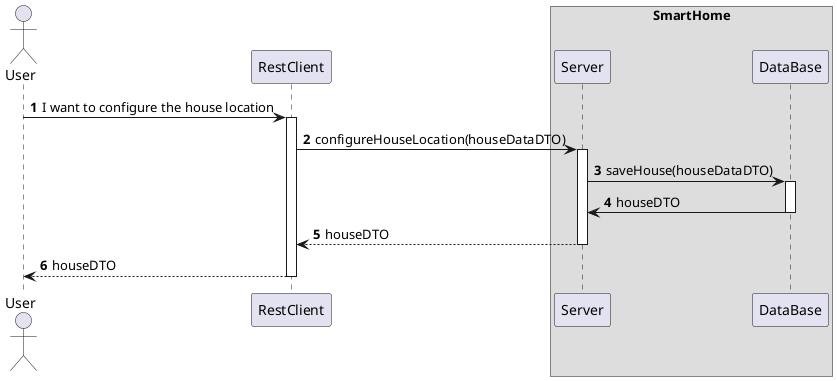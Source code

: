 @startuml
'https://plantuml.com/sequence-diagram
!pragma layout smetana

autonumber

actor "User" as User
participant "RestClient" as RC

box "SmartHome"
    participant "Server" as SV
    participant "DataBase" as BD
end box

User -> RC : I want to configure the house location
activate RC

RC -> SV : configureHouseLocation(houseDataDTO)
activate SV

SV -> BD : saveHouse(houseDataDTO)
activate BD

BD -> SV : houseDTO
deactivate BD
SV --> RC : houseDTO
deactivate SV

RC --> User : houseDTO
deactivate RC


@enduml